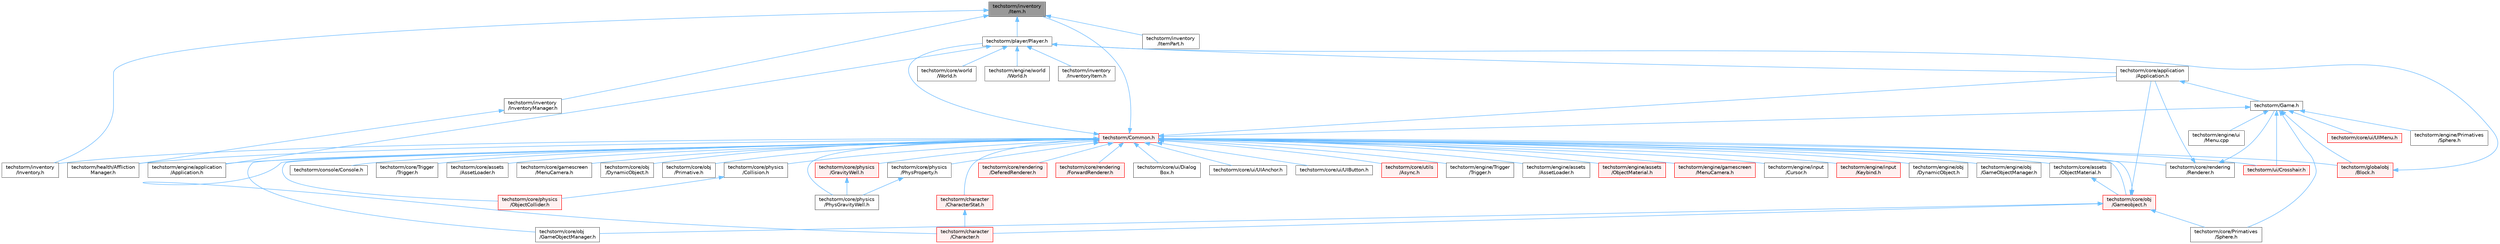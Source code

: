 digraph "techstorm/inventory/Item.h"
{
 // LATEX_PDF_SIZE
  bgcolor="transparent";
  edge [fontname=Helvetica,fontsize=10,labelfontname=Helvetica,labelfontsize=10];
  node [fontname=Helvetica,fontsize=10,shape=box,height=0.2,width=0.4];
  Node1 [id="Node000001",label="techstorm/inventory\l/Item.h",height=0.2,width=0.4,color="gray40", fillcolor="grey60", style="filled", fontcolor="black",tooltip=" "];
  Node1 -> Node2 [id="edge1_Node000001_Node000002",dir="back",color="steelblue1",style="solid",tooltip=" "];
  Node2 [id="Node000002",label="techstorm/inventory\l/Inventory.h",height=0.2,width=0.4,color="grey40", fillcolor="white", style="filled",URL="$_inventory_8h.html",tooltip=" "];
  Node1 -> Node3 [id="edge2_Node000001_Node000003",dir="back",color="steelblue1",style="solid",tooltip=" "];
  Node3 [id="Node000003",label="techstorm/inventory\l/InventoryManager.h",height=0.2,width=0.4,color="grey40", fillcolor="white", style="filled",URL="$_inventory_manager_8h.html",tooltip=" "];
  Node3 -> Node4 [id="edge3_Node000003_Node000004",dir="back",color="steelblue1",style="solid",tooltip=" "];
  Node4 [id="Node000004",label="techstorm/health/Affliction\lManager.h",height=0.2,width=0.4,color="grey40", fillcolor="white", style="filled",URL="$_affliction_manager_8h.html",tooltip=" "];
  Node1 -> Node5 [id="edge4_Node000001_Node000005",dir="back",color="steelblue1",style="solid",tooltip=" "];
  Node5 [id="Node000005",label="techstorm/inventory\l/ItemPart.h",height=0.2,width=0.4,color="grey40", fillcolor="white", style="filled",URL="$_item_part_8h.html",tooltip=" "];
  Node1 -> Node6 [id="edge5_Node000001_Node000006",dir="back",color="steelblue1",style="solid",tooltip=" "];
  Node6 [id="Node000006",label="techstorm/player/Player.h",height=0.2,width=0.4,color="grey40", fillcolor="white", style="filled",URL="$_player_8h.html",tooltip=" "];
  Node6 -> Node7 [id="edge6_Node000006_Node000007",dir="back",color="steelblue1",style="solid",tooltip=" "];
  Node7 [id="Node000007",label="techstorm/core/application\l/Application.h",height=0.2,width=0.4,color="grey40", fillcolor="white", style="filled",URL="$core_2application_2_application_8h.html",tooltip=" "];
  Node7 -> Node8 [id="edge7_Node000007_Node000008",dir="back",color="steelblue1",style="solid",tooltip=" "];
  Node8 [id="Node000008",label="techstorm/Game.h",height=0.2,width=0.4,color="grey40", fillcolor="white", style="filled",URL="$_game_8h.html",tooltip=" "];
  Node8 -> Node9 [id="edge8_Node000008_Node000009",dir="back",color="steelblue1",style="solid",tooltip=" "];
  Node9 [id="Node000009",label="techstorm/Common.h",height=0.2,width=0.4,color="red", fillcolor="#FFF0F0", style="filled",URL="$_common_8h.html",tooltip=" "];
  Node9 -> Node10 [id="edge9_Node000009_Node000010",dir="back",color="steelblue1",style="solid",tooltip=" "];
  Node10 [id="Node000010",label="techstorm/character\l/Character.h",height=0.2,width=0.4,color="red", fillcolor="#FFF0F0", style="filled",URL="$_character_8h.html",tooltip=" "];
  Node9 -> Node12 [id="edge10_Node000009_Node000012",dir="back",color="steelblue1",style="solid",tooltip=" "];
  Node12 [id="Node000012",label="techstorm/character\l/CharacterStat.h",height=0.2,width=0.4,color="red", fillcolor="#FFF0F0", style="filled",URL="$_character_stat_8h.html",tooltip=" "];
  Node12 -> Node10 [id="edge11_Node000012_Node000010",dir="back",color="steelblue1",style="solid",tooltip=" "];
  Node9 -> Node14 [id="edge12_Node000009_Node000014",dir="back",color="steelblue1",style="solid",tooltip=" "];
  Node14 [id="Node000014",label="techstorm/console/Console.h",height=0.2,width=0.4,color="grey40", fillcolor="white", style="filled",URL="$_console_8h.html",tooltip=" "];
  Node9 -> Node15 [id="edge13_Node000009_Node000015",dir="back",color="steelblue1",style="solid",tooltip=" "];
  Node15 [id="Node000015",label="techstorm/core/Trigger\l/Trigger.h",height=0.2,width=0.4,color="grey40", fillcolor="white", style="filled",URL="$core_2_trigger_2_trigger_8h.html",tooltip=" "];
  Node9 -> Node7 [id="edge14_Node000009_Node000007",dir="back",color="steelblue1",style="solid",tooltip=" "];
  Node9 -> Node16 [id="edge15_Node000009_Node000016",dir="back",color="steelblue1",style="solid",tooltip=" "];
  Node16 [id="Node000016",label="techstorm/core/assets\l/AssetLoader.h",height=0.2,width=0.4,color="grey40", fillcolor="white", style="filled",URL="$core_2assets_2_asset_loader_8h.html",tooltip=" "];
  Node9 -> Node17 [id="edge16_Node000009_Node000017",dir="back",color="steelblue1",style="solid",tooltip=" "];
  Node17 [id="Node000017",label="techstorm/core/assets\l/ObjectMaterial.h",height=0.2,width=0.4,color="grey40", fillcolor="white", style="filled",URL="$core_2assets_2_object_material_8h.html",tooltip=" "];
  Node17 -> Node18 [id="edge17_Node000017_Node000018",dir="back",color="steelblue1",style="solid",tooltip=" "];
  Node18 [id="Node000018",label="techstorm/core/obj\l/Gameobject.h",height=0.2,width=0.4,color="red", fillcolor="#FFF0F0", style="filled",URL="$core_2obj_2_gameobject_8h.html",tooltip=" "];
  Node18 -> Node9 [id="edge18_Node000018_Node000009",dir="back",color="steelblue1",style="solid",tooltip=" "];
  Node18 -> Node10 [id="edge19_Node000018_Node000010",dir="back",color="steelblue1",style="solid",tooltip=" "];
  Node18 -> Node19 [id="edge20_Node000018_Node000019",dir="back",color="steelblue1",style="solid",tooltip=" "];
  Node19 [id="Node000019",label="techstorm/core/Primatives\l/Sphere.h",height=0.2,width=0.4,color="grey40", fillcolor="white", style="filled",URL="$core_2_primatives_2_sphere_8h.html",tooltip=" "];
  Node18 -> Node7 [id="edge21_Node000018_Node000007",dir="back",color="steelblue1",style="solid",tooltip=" "];
  Node18 -> Node26 [id="edge22_Node000018_Node000026",dir="back",color="steelblue1",style="solid",tooltip=" "];
  Node26 [id="Node000026",label="techstorm/core/obj\l/GameObjectManager.h",height=0.2,width=0.4,color="grey40", fillcolor="white", style="filled",URL="$core_2obj_2_game_object_manager_8h.html",tooltip=" "];
  Node9 -> Node38 [id="edge23_Node000009_Node000038",dir="back",color="steelblue1",style="solid",tooltip=" "];
  Node38 [id="Node000038",label="techstorm/core/gamescreen\l/MenuCamera.h",height=0.2,width=0.4,color="grey40", fillcolor="white", style="filled",URL="$core_2gamescreen_2_menu_camera_8h.html",tooltip=" "];
  Node9 -> Node39 [id="edge24_Node000009_Node000039",dir="back",color="steelblue1",style="solid",tooltip=" "];
  Node39 [id="Node000039",label="techstorm/core/obj\l/DynamicObject.h",height=0.2,width=0.4,color="grey40", fillcolor="white", style="filled",URL="$core_2obj_2_dynamic_object_8h.html",tooltip=" "];
  Node9 -> Node26 [id="edge25_Node000009_Node000026",dir="back",color="steelblue1",style="solid",tooltip=" "];
  Node9 -> Node18 [id="edge26_Node000009_Node000018",dir="back",color="steelblue1",style="solid",tooltip=" "];
  Node9 -> Node40 [id="edge27_Node000009_Node000040",dir="back",color="steelblue1",style="solid",tooltip=" "];
  Node40 [id="Node000040",label="techstorm/core/obj\l/Primative.h",height=0.2,width=0.4,color="grey40", fillcolor="white", style="filled",URL="$core_2obj_2_primative_8h.html",tooltip=" "];
  Node9 -> Node41 [id="edge28_Node000009_Node000041",dir="back",color="steelblue1",style="solid",tooltip=" "];
  Node41 [id="Node000041",label="techstorm/core/physics\l/Collision.h",height=0.2,width=0.4,color="grey40", fillcolor="white", style="filled",URL="$core_2physics_2_collision_8h.html",tooltip=" "];
  Node41 -> Node42 [id="edge29_Node000041_Node000042",dir="back",color="steelblue1",style="solid",tooltip=" "];
  Node42 [id="Node000042",label="techstorm/core/physics\l/ObjectCollider.h",height=0.2,width=0.4,color="red", fillcolor="#FFF0F0", style="filled",URL="$core_2physics_2_object_collider_8h.html",tooltip=" "];
  Node9 -> Node44 [id="edge30_Node000009_Node000044",dir="back",color="steelblue1",style="solid",tooltip=" "];
  Node44 [id="Node000044",label="techstorm/core/physics\l/GravityWell.h",height=0.2,width=0.4,color="red", fillcolor="#FFF0F0", style="filled",URL="$core_2physics_2_gravity_well_8h.html",tooltip=" "];
  Node44 -> Node46 [id="edge31_Node000044_Node000046",dir="back",color="steelblue1",style="solid",tooltip=" "];
  Node46 [id="Node000046",label="techstorm/core/physics\l/PhysGravityWell.h",height=0.2,width=0.4,color="grey40", fillcolor="white", style="filled",URL="$core_2physics_2_phys_gravity_well_8h.html",tooltip=" "];
  Node9 -> Node42 [id="edge32_Node000009_Node000042",dir="back",color="steelblue1",style="solid",tooltip=" "];
  Node9 -> Node46 [id="edge33_Node000009_Node000046",dir="back",color="steelblue1",style="solid",tooltip=" "];
  Node9 -> Node47 [id="edge34_Node000009_Node000047",dir="back",color="steelblue1",style="solid",tooltip=" "];
  Node47 [id="Node000047",label="techstorm/core/physics\l/PhysProperty.h",height=0.2,width=0.4,color="grey40", fillcolor="white", style="filled",URL="$core_2physics_2_phys_property_8h.html",tooltip=" "];
  Node47 -> Node46 [id="edge35_Node000047_Node000046",dir="back",color="steelblue1",style="solid",tooltip=" "];
  Node9 -> Node48 [id="edge36_Node000009_Node000048",dir="back",color="steelblue1",style="solid",tooltip=" "];
  Node48 [id="Node000048",label="techstorm/core/rendering\l/DeferedRenderer.h",height=0.2,width=0.4,color="red", fillcolor="#FFF0F0", style="filled",URL="$core_2rendering_2_defered_renderer_8h.html",tooltip=" "];
  Node9 -> Node50 [id="edge37_Node000009_Node000050",dir="back",color="steelblue1",style="solid",tooltip=" "];
  Node50 [id="Node000050",label="techstorm/core/rendering\l/ForwardRenderer.h",height=0.2,width=0.4,color="red", fillcolor="#FFF0F0", style="filled",URL="$core_2rendering_2_forward_renderer_8h.html",tooltip=" "];
  Node9 -> Node51 [id="edge38_Node000009_Node000051",dir="back",color="steelblue1",style="solid",tooltip=" "];
  Node51 [id="Node000051",label="techstorm/core/rendering\l/Renderer.h",height=0.2,width=0.4,color="grey40", fillcolor="white", style="filled",URL="$core_2rendering_2_renderer_8h.html",tooltip=" "];
  Node51 -> Node8 [id="edge39_Node000051_Node000008",dir="back",color="steelblue1",style="solid",tooltip=" "];
  Node51 -> Node7 [id="edge40_Node000051_Node000007",dir="back",color="steelblue1",style="solid",tooltip=" "];
  Node9 -> Node52 [id="edge41_Node000009_Node000052",dir="back",color="steelblue1",style="solid",tooltip=" "];
  Node52 [id="Node000052",label="techstorm/core/ui/Dialog\lBox.h",height=0.2,width=0.4,color="grey40", fillcolor="white", style="filled",URL="$core_2ui_2_dialog_box_8h.html",tooltip=" "];
  Node9 -> Node53 [id="edge42_Node000009_Node000053",dir="back",color="steelblue1",style="solid",tooltip=" "];
  Node53 [id="Node000053",label="techstorm/core/ui/UIAnchor.h",height=0.2,width=0.4,color="grey40", fillcolor="white", style="filled",URL="$core_2ui_2_u_i_anchor_8h.html",tooltip=" "];
  Node9 -> Node54 [id="edge43_Node000009_Node000054",dir="back",color="steelblue1",style="solid",tooltip=" "];
  Node54 [id="Node000054",label="techstorm/core/ui/UIButton.h",height=0.2,width=0.4,color="grey40", fillcolor="white", style="filled",URL="$core_2ui_2_u_i_button_8h.html",tooltip=" "];
  Node9 -> Node55 [id="edge44_Node000009_Node000055",dir="back",color="steelblue1",style="solid",tooltip=" "];
  Node55 [id="Node000055",label="techstorm/core/utils\l/Async.h",height=0.2,width=0.4,color="red", fillcolor="#FFF0F0", style="filled",URL="$core_2utils_2_async_8h.html",tooltip=" "];
  Node9 -> Node57 [id="edge45_Node000009_Node000057",dir="back",color="steelblue1",style="solid",tooltip=" "];
  Node57 [id="Node000057",label="techstorm/engine/Trigger\l/Trigger.h",height=0.2,width=0.4,color="grey40", fillcolor="white", style="filled",URL="$engine_2_trigger_2_trigger_8h.html",tooltip=" "];
  Node9 -> Node58 [id="edge46_Node000009_Node000058",dir="back",color="steelblue1",style="solid",tooltip=" "];
  Node58 [id="Node000058",label="techstorm/engine/application\l/Application.h",height=0.2,width=0.4,color="grey40", fillcolor="white", style="filled",URL="$engine_2application_2_application_8h.html",tooltip=" "];
  Node9 -> Node59 [id="edge47_Node000009_Node000059",dir="back",color="steelblue1",style="solid",tooltip=" "];
  Node59 [id="Node000059",label="techstorm/engine/assets\l/AssetLoader.h",height=0.2,width=0.4,color="grey40", fillcolor="white", style="filled",URL="$engine_2assets_2_asset_loader_8h.html",tooltip=" "];
  Node9 -> Node60 [id="edge48_Node000009_Node000060",dir="back",color="steelblue1",style="solid",tooltip=" "];
  Node60 [id="Node000060",label="techstorm/engine/assets\l/ObjectMaterial.h",height=0.2,width=0.4,color="red", fillcolor="#FFF0F0", style="filled",URL="$engine_2assets_2_object_material_8h.html",tooltip=" "];
  Node9 -> Node73 [id="edge49_Node000009_Node000073",dir="back",color="steelblue1",style="solid",tooltip=" "];
  Node73 [id="Node000073",label="techstorm/engine/gamescreen\l/MenuCamera.h",height=0.2,width=0.4,color="red", fillcolor="#FFF0F0", style="filled",URL="$engine_2gamescreen_2_menu_camera_8h.html",tooltip=" "];
  Node9 -> Node76 [id="edge50_Node000009_Node000076",dir="back",color="steelblue1",style="solid",tooltip=" "];
  Node76 [id="Node000076",label="techstorm/engine/input\l/Cursor.h",height=0.2,width=0.4,color="grey40", fillcolor="white", style="filled",URL="$engine_2input_2_cursor_8h.html",tooltip=" "];
  Node9 -> Node77 [id="edge51_Node000009_Node000077",dir="back",color="steelblue1",style="solid",tooltip=" "];
  Node77 [id="Node000077",label="techstorm/engine/input\l/Keybind.h",height=0.2,width=0.4,color="red", fillcolor="#FFF0F0", style="filled",URL="$engine_2input_2_keybind_8h.html",tooltip=" "];
  Node9 -> Node79 [id="edge52_Node000009_Node000079",dir="back",color="steelblue1",style="solid",tooltip=" "];
  Node79 [id="Node000079",label="techstorm/engine/obj\l/DynamicObject.h",height=0.2,width=0.4,color="grey40", fillcolor="white", style="filled",URL="$engine_2obj_2_dynamic_object_8h.html",tooltip=" "];
  Node9 -> Node68 [id="edge53_Node000009_Node000068",dir="back",color="steelblue1",style="solid",tooltip=" "];
  Node68 [id="Node000068",label="techstorm/engine/obj\l/GameObjectManager.h",height=0.2,width=0.4,color="grey40", fillcolor="white", style="filled",URL="$engine_2obj_2_game_object_manager_8h.html",tooltip=" "];
  Node9 -> Node105 [id="edge54_Node000009_Node000105",dir="back",color="steelblue1",style="solid",tooltip=" "];
  Node105 [id="Node000105",label="techstorm/globalobj\l/Block.h",height=0.2,width=0.4,color="red", fillcolor="#FFF0F0", style="filled",URL="$_block_8h.html",tooltip=" "];
  Node105 -> Node6 [id="edge55_Node000105_Node000006",dir="back",color="steelblue1",style="solid",tooltip=" "];
  Node9 -> Node4 [id="edge56_Node000009_Node000004",dir="back",color="steelblue1",style="solid",tooltip=" "];
  Node9 -> Node2 [id="edge57_Node000009_Node000002",dir="back",color="steelblue1",style="solid",tooltip=" "];
  Node9 -> Node1 [id="edge58_Node000009_Node000001",dir="back",color="steelblue1",style="solid",tooltip=" "];
  Node9 -> Node6 [id="edge59_Node000009_Node000006",dir="back",color="steelblue1",style="solid",tooltip=" "];
  Node9 -> Node115 [id="edge60_Node000009_Node000115",dir="back",color="steelblue1",style="solid",tooltip=" "];
  Node115 [id="Node000115",label="techstorm/ui/Crosshair.h",height=0.2,width=0.4,color="red", fillcolor="#FFF0F0", style="filled",URL="$_crosshair_8h.html",tooltip=" "];
  Node8 -> Node19 [id="edge61_Node000008_Node000019",dir="back",color="steelblue1",style="solid",tooltip=" "];
  Node8 -> Node117 [id="edge62_Node000008_Node000117",dir="back",color="steelblue1",style="solid",tooltip=" "];
  Node117 [id="Node000117",label="techstorm/core/ui/UIMenu.h",height=0.2,width=0.4,color="red", fillcolor="#FFF0F0", style="filled",URL="$_u_i_menu_8h.html",tooltip=" "];
  Node8 -> Node62 [id="edge63_Node000008_Node000062",dir="back",color="steelblue1",style="solid",tooltip=" "];
  Node62 [id="Node000062",label="techstorm/engine/Primatives\l/Sphere.h",height=0.2,width=0.4,color="grey40", fillcolor="white", style="filled",URL="$engine_2_primatives_2_sphere_8h.html",tooltip=" "];
  Node8 -> Node75 [id="edge64_Node000008_Node000075",dir="back",color="steelblue1",style="solid",tooltip=" "];
  Node75 [id="Node000075",label="techstorm/engine/ui\l/Menu.cpp",height=0.2,width=0.4,color="grey40", fillcolor="white", style="filled",URL="$_menu_8cpp.html",tooltip=" "];
  Node8 -> Node105 [id="edge65_Node000008_Node000105",dir="back",color="steelblue1",style="solid",tooltip=" "];
  Node8 -> Node115 [id="edge66_Node000008_Node000115",dir="back",color="steelblue1",style="solid",tooltip=" "];
  Node6 -> Node120 [id="edge67_Node000006_Node000120",dir="back",color="steelblue1",style="solid",tooltip=" "];
  Node120 [id="Node000120",label="techstorm/core/world\l/World.h",height=0.2,width=0.4,color="grey40", fillcolor="white", style="filled",URL="$core_2world_2_world_8h.html",tooltip=" "];
  Node6 -> Node58 [id="edge68_Node000006_Node000058",dir="back",color="steelblue1",style="solid",tooltip=" "];
  Node6 -> Node121 [id="edge69_Node000006_Node000121",dir="back",color="steelblue1",style="solid",tooltip=" "];
  Node121 [id="Node000121",label="techstorm/engine/world\l/World.h",height=0.2,width=0.4,color="grey40", fillcolor="white", style="filled",URL="$engine_2world_2_world_8h.html",tooltip=" "];
  Node6 -> Node122 [id="edge70_Node000006_Node000122",dir="back",color="steelblue1",style="solid",tooltip=" "];
  Node122 [id="Node000122",label="techstorm/inventory\l/InventoryItem.h",height=0.2,width=0.4,color="grey40", fillcolor="white", style="filled",URL="$_inventory_item_8h.html",tooltip=" "];
}
